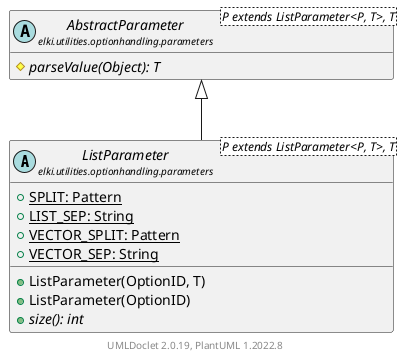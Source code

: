 @startuml
    remove .*\.(Instance|Par|Parameterizer|Factory)$
    set namespaceSeparator none
    hide empty fields
    hide empty methods

    abstract class "<size:14>ListParameter\n<size:10>elki.utilities.optionhandling.parameters" as elki.utilities.optionhandling.parameters.ListParameter<P extends ListParameter<P, T>, T> [[ListParameter.html]] {
        {static} +SPLIT: Pattern
        {static} +LIST_SEP: String
        {static} +VECTOR_SPLIT: Pattern
        {static} +VECTOR_SEP: String
        +ListParameter(OptionID, T)
        +ListParameter(OptionID)
        {abstract} +size(): int
    }

    abstract class "<size:14>AbstractParameter\n<size:10>elki.utilities.optionhandling.parameters" as elki.utilities.optionhandling.parameters.AbstractParameter<P extends ListParameter<P, T>, T> [[AbstractParameter.html]] {
        {abstract} #parseValue(Object): T
    }

    elki.utilities.optionhandling.parameters.AbstractParameter <|-- elki.utilities.optionhandling.parameters.ListParameter

    center footer UMLDoclet 2.0.19, PlantUML 1.2022.8
@enduml
